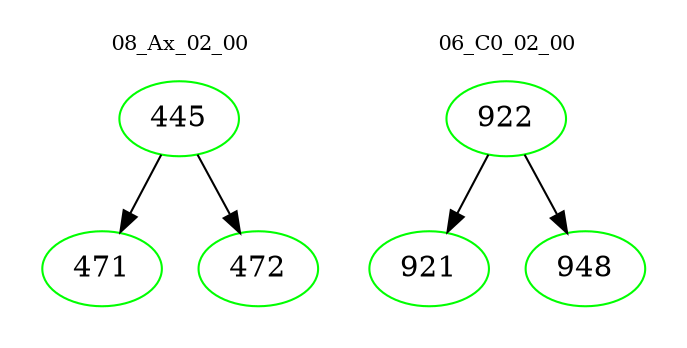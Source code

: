 digraph{
subgraph cluster_0 {
color = white
label = "08_Ax_02_00";
fontsize=10;
T0_445 [label="445", color="green"]
T0_445 -> T0_471 [color="black"]
T0_471 [label="471", color="green"]
T0_445 -> T0_472 [color="black"]
T0_472 [label="472", color="green"]
}
subgraph cluster_1 {
color = white
label = "06_C0_02_00";
fontsize=10;
T1_922 [label="922", color="green"]
T1_922 -> T1_921 [color="black"]
T1_921 [label="921", color="green"]
T1_922 -> T1_948 [color="black"]
T1_948 [label="948", color="green"]
}
}
